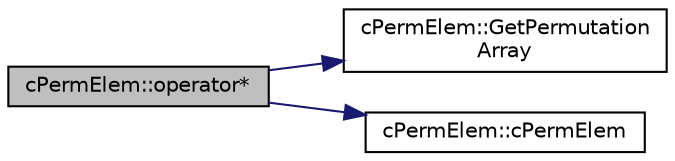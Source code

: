 digraph G
{
  edge [fontname="Helvetica",fontsize="10",labelfontname="Helvetica",labelfontsize="10"];
  node [fontname="Helvetica",fontsize="10",shape=record];
  rankdir="LR";
  Node1 [label="cPermElem::operator*",height=0.2,width=0.4,color="black", fillcolor="grey75", style="filled" fontcolor="black"];
  Node1 -> Node2 [color="midnightblue",fontsize="10",style="solid",fontname="Helvetica"];
  Node2 [label="cPermElem::GetPermutation\lArray",height=0.2,width=0.4,color="black", fillcolor="white", style="filled",URL="$classcPermElem.html#a0d0bfc94a1d7cf92d514293253acf8be"];
  Node1 -> Node3 [color="midnightblue",fontsize="10",style="solid",fontname="Helvetica"];
  Node3 [label="cPermElem::cPermElem",height=0.2,width=0.4,color="black", fillcolor="white", style="filled",URL="$classcPermElem.html#a9170fa558dd3cdfae7879631db41235d"];
}
